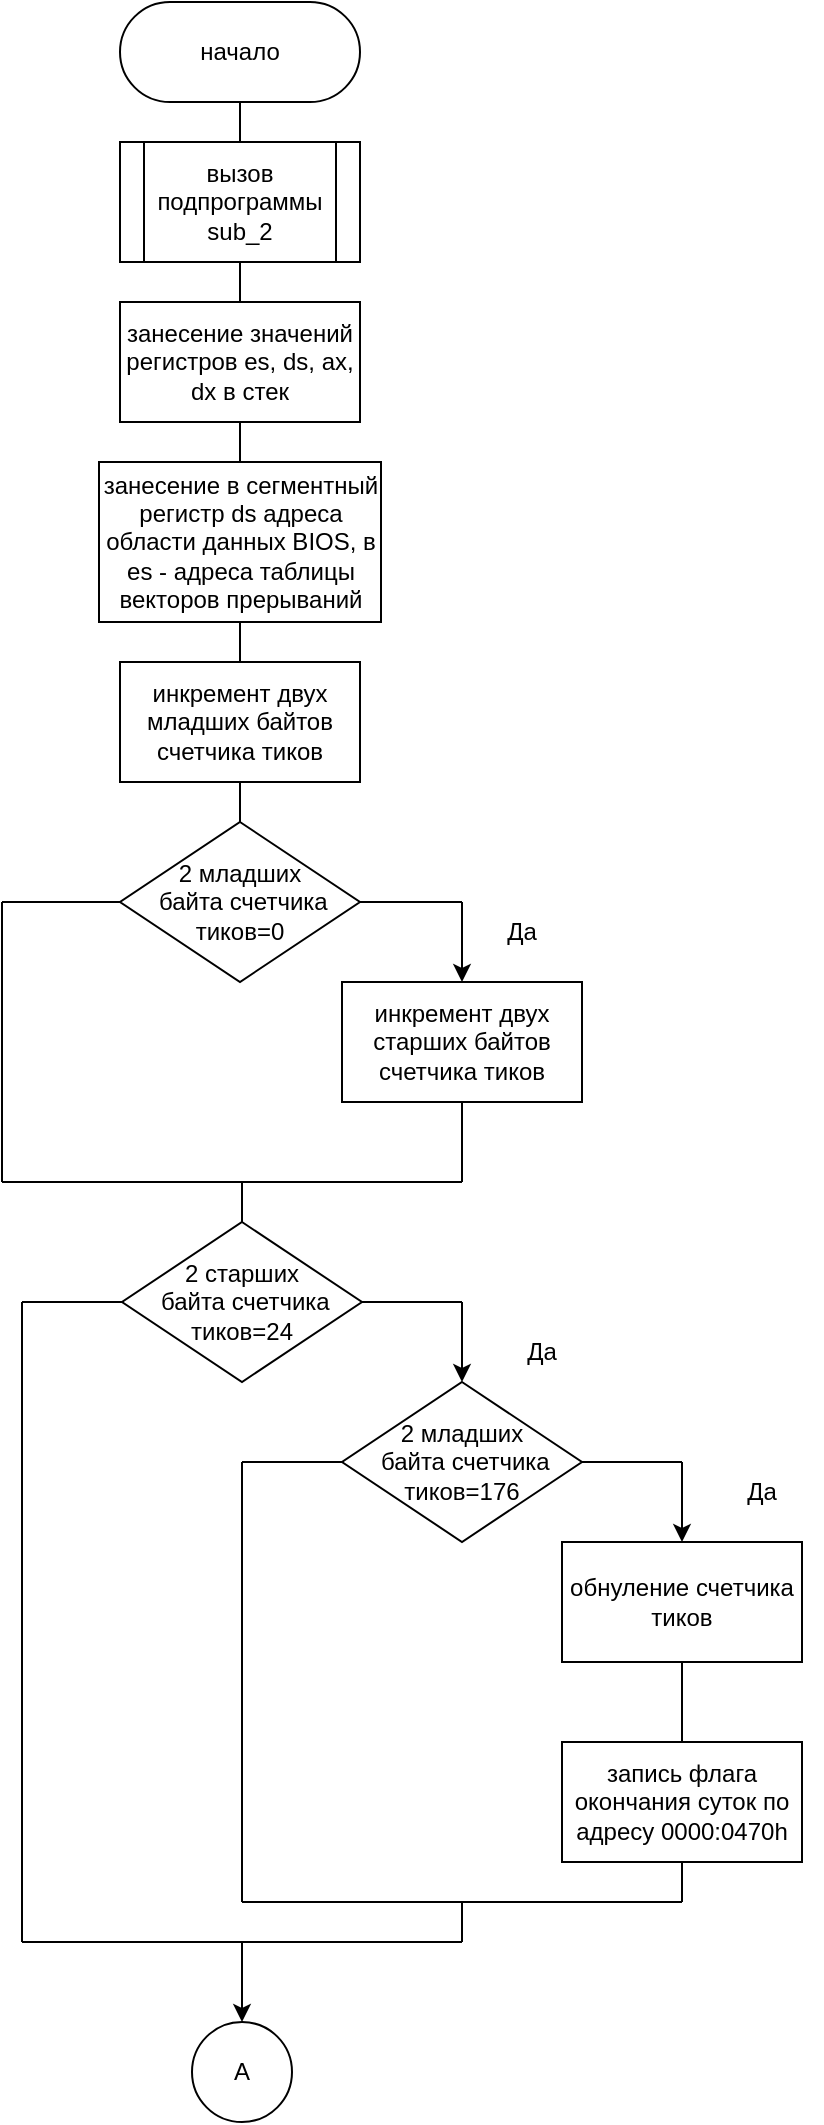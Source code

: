 <mxfile version="20.3.6" type="device"><diagram id="PKrw68s-FcHz-RrZCr9i" name="Page-1"><mxGraphModel dx="990" dy="567" grid="1" gridSize="10" guides="1" tooltips="1" connect="1" arrows="1" fold="1" page="1" pageScale="1" pageWidth="827" pageHeight="1169" math="0" shadow="0"><root><mxCell id="0"/><mxCell id="1" parent="0"/><mxCell id="Gvd8Ezxa3fLg7O33Pl0G-1" value="начало" style="rounded=1;whiteSpace=wrap;html=1;arcSize=50;" parent="1" vertex="1"><mxGeometry x="319" y="310" width="120" height="50" as="geometry"/></mxCell><mxCell id="hFM9xtOMR4Tgk8_v2ky5-1" value="вызов подпрограммы sub_2" style="shape=process;whiteSpace=wrap;html=1;backgroundOutline=1;" parent="1" vertex="1"><mxGeometry x="319" y="380" width="120" height="60" as="geometry"/></mxCell><mxCell id="hFM9xtOMR4Tgk8_v2ky5-2" value="занесение значений регистров es, ds, ax, dx в стек" style="rounded=0;whiteSpace=wrap;html=1;" parent="1" vertex="1"><mxGeometry x="319" y="460" width="120" height="60" as="geometry"/></mxCell><mxCell id="hFM9xtOMR4Tgk8_v2ky5-3" value="занесение в сегментный регистр ds адреса области данных BIOS, в es - адреса таблицы векторов прерываний" style="rounded=0;whiteSpace=wrap;html=1;" parent="1" vertex="1"><mxGeometry x="308.5" y="540" width="141" height="80" as="geometry"/></mxCell><mxCell id="hFM9xtOMR4Tgk8_v2ky5-4" value="инкремент двух младших байтов счетчика тиков" style="rounded=0;whiteSpace=wrap;html=1;" parent="1" vertex="1"><mxGeometry x="319" y="640" width="120" height="60" as="geometry"/></mxCell><mxCell id="hFM9xtOMR4Tgk8_v2ky5-5" value="2 младших&lt;br&gt;&amp;nbsp;байта счетчика тиков=0" style="rhombus;whiteSpace=wrap;html=1;" parent="1" vertex="1"><mxGeometry x="319" y="720" width="120" height="80" as="geometry"/></mxCell><mxCell id="hFM9xtOMR4Tgk8_v2ky5-6" value="" style="endArrow=none;html=1;rounded=0;exitX=1;exitY=0.5;exitDx=0;exitDy=0;" parent="1" source="hFM9xtOMR4Tgk8_v2ky5-5" edge="1"><mxGeometry width="50" height="50" relative="1" as="geometry"><mxPoint x="390" y="760" as="sourcePoint"/><mxPoint x="490" y="760" as="targetPoint"/></mxGeometry></mxCell><mxCell id="hFM9xtOMR4Tgk8_v2ky5-7" value="" style="endArrow=classic;html=1;rounded=0;" parent="1" edge="1"><mxGeometry width="50" height="50" relative="1" as="geometry"><mxPoint x="490" y="760" as="sourcePoint"/><mxPoint x="490" y="800" as="targetPoint"/></mxGeometry></mxCell><mxCell id="hFM9xtOMR4Tgk8_v2ky5-8" value="инкремент двух старших байтов счетчика тиков" style="rounded=0;whiteSpace=wrap;html=1;" parent="1" vertex="1"><mxGeometry x="430" y="800" width="120" height="60" as="geometry"/></mxCell><mxCell id="hFM9xtOMR4Tgk8_v2ky5-9" value="Да" style="text;html=1;strokeColor=none;fillColor=none;align=center;verticalAlign=middle;whiteSpace=wrap;rounded=0;" parent="1" vertex="1"><mxGeometry x="490" y="760" width="60" height="30" as="geometry"/></mxCell><mxCell id="hFM9xtOMR4Tgk8_v2ky5-10" value="" style="endArrow=none;html=1;rounded=0;exitX=0;exitY=0.5;exitDx=0;exitDy=0;" parent="1" source="hFM9xtOMR4Tgk8_v2ky5-5" edge="1"><mxGeometry width="50" height="50" relative="1" as="geometry"><mxPoint x="390" y="750" as="sourcePoint"/><mxPoint x="260" y="760" as="targetPoint"/></mxGeometry></mxCell><mxCell id="hFM9xtOMR4Tgk8_v2ky5-11" value="" style="endArrow=none;html=1;rounded=0;" parent="1" edge="1"><mxGeometry width="50" height="50" relative="1" as="geometry"><mxPoint x="260" y="900" as="sourcePoint"/><mxPoint x="260" y="760" as="targetPoint"/></mxGeometry></mxCell><mxCell id="hFM9xtOMR4Tgk8_v2ky5-12" value="" style="endArrow=none;html=1;rounded=0;entryX=0.5;entryY=1;entryDx=0;entryDy=0;" parent="1" target="hFM9xtOMR4Tgk8_v2ky5-8" edge="1"><mxGeometry width="50" height="50" relative="1" as="geometry"><mxPoint x="490" y="900" as="sourcePoint"/><mxPoint x="440" y="800" as="targetPoint"/></mxGeometry></mxCell><mxCell id="hFM9xtOMR4Tgk8_v2ky5-13" value="" style="endArrow=none;html=1;rounded=0;" parent="1" edge="1"><mxGeometry width="50" height="50" relative="1" as="geometry"><mxPoint x="260" y="900" as="sourcePoint"/><mxPoint x="490" y="900" as="targetPoint"/></mxGeometry></mxCell><mxCell id="hFM9xtOMR4Tgk8_v2ky5-14" value="" style="endArrow=none;html=1;rounded=0;entryX=0.5;entryY=0;entryDx=0;entryDy=0;" parent="1" target="hFM9xtOMR4Tgk8_v2ky5-20" edge="1"><mxGeometry width="50" height="50" relative="1" as="geometry"><mxPoint x="380" y="900" as="sourcePoint"/><mxPoint x="380" y="920" as="targetPoint"/></mxGeometry></mxCell><mxCell id="hFM9xtOMR4Tgk8_v2ky5-15" value="" style="endArrow=none;html=1;rounded=0;entryX=0.5;entryY=1;entryDx=0;entryDy=0;exitX=0.5;exitY=0;exitDx=0;exitDy=0;" parent="1" source="hFM9xtOMR4Tgk8_v2ky5-1" target="Gvd8Ezxa3fLg7O33Pl0G-1" edge="1"><mxGeometry width="50" height="50" relative="1" as="geometry"><mxPoint x="500" y="370" as="sourcePoint"/><mxPoint x="440" y="700" as="targetPoint"/></mxGeometry></mxCell><mxCell id="hFM9xtOMR4Tgk8_v2ky5-16" value="" style="endArrow=none;html=1;rounded=0;entryX=0.5;entryY=1;entryDx=0;entryDy=0;exitX=0.5;exitY=0;exitDx=0;exitDy=0;" parent="1" source="hFM9xtOMR4Tgk8_v2ky5-2" target="hFM9xtOMR4Tgk8_v2ky5-1" edge="1"><mxGeometry width="50" height="50" relative="1" as="geometry"><mxPoint x="530" y="490" as="sourcePoint"/><mxPoint x="440" y="500" as="targetPoint"/></mxGeometry></mxCell><mxCell id="hFM9xtOMR4Tgk8_v2ky5-17" value="" style="endArrow=none;html=1;rounded=0;entryX=0.5;entryY=1;entryDx=0;entryDy=0;exitX=0.5;exitY=0;exitDx=0;exitDy=0;" parent="1" source="hFM9xtOMR4Tgk8_v2ky5-3" target="hFM9xtOMR4Tgk8_v2ky5-2" edge="1"><mxGeometry width="50" height="50" relative="1" as="geometry"><mxPoint x="390" y="550" as="sourcePoint"/><mxPoint x="440" y="500" as="targetPoint"/></mxGeometry></mxCell><mxCell id="hFM9xtOMR4Tgk8_v2ky5-18" value="" style="endArrow=none;html=1;rounded=0;entryX=0.5;entryY=1;entryDx=0;entryDy=0;exitX=0.5;exitY=0;exitDx=0;exitDy=0;" parent="1" source="hFM9xtOMR4Tgk8_v2ky5-4" target="hFM9xtOMR4Tgk8_v2ky5-3" edge="1"><mxGeometry width="50" height="50" relative="1" as="geometry"><mxPoint x="390" y="550" as="sourcePoint"/><mxPoint x="440" y="500" as="targetPoint"/></mxGeometry></mxCell><mxCell id="hFM9xtOMR4Tgk8_v2ky5-19" value="" style="endArrow=none;html=1;rounded=0;entryX=0.5;entryY=1;entryDx=0;entryDy=0;exitX=0.5;exitY=0;exitDx=0;exitDy=0;" parent="1" source="hFM9xtOMR4Tgk8_v2ky5-5" target="hFM9xtOMR4Tgk8_v2ky5-4" edge="1"><mxGeometry width="50" height="50" relative="1" as="geometry"><mxPoint x="390" y="650" as="sourcePoint"/><mxPoint x="440" y="600" as="targetPoint"/></mxGeometry></mxCell><mxCell id="hFM9xtOMR4Tgk8_v2ky5-20" value="2 старших&lt;br&gt;&amp;nbsp;байта счетчика тиков=24" style="rhombus;whiteSpace=wrap;html=1;" parent="1" vertex="1"><mxGeometry x="320" y="920" width="120" height="80" as="geometry"/></mxCell><mxCell id="hFM9xtOMR4Tgk8_v2ky5-21" value="" style="endArrow=none;html=1;rounded=0;exitX=1;exitY=0.5;exitDx=0;exitDy=0;" parent="1" source="hFM9xtOMR4Tgk8_v2ky5-20" edge="1"><mxGeometry width="50" height="50" relative="1" as="geometry"><mxPoint x="390" y="1050" as="sourcePoint"/><mxPoint x="490" y="960" as="targetPoint"/></mxGeometry></mxCell><mxCell id="hFM9xtOMR4Tgk8_v2ky5-22" value="" style="endArrow=classic;html=1;rounded=0;entryX=0.5;entryY=0;entryDx=0;entryDy=0;" parent="1" target="hFM9xtOMR4Tgk8_v2ky5-24" edge="1"><mxGeometry width="50" height="50" relative="1" as="geometry"><mxPoint x="490" y="960" as="sourcePoint"/><mxPoint x="490" y="1000" as="targetPoint"/></mxGeometry></mxCell><mxCell id="hFM9xtOMR4Tgk8_v2ky5-23" value="Да" style="text;html=1;strokeColor=none;fillColor=none;align=center;verticalAlign=middle;whiteSpace=wrap;rounded=0;" parent="1" vertex="1"><mxGeometry x="500" y="970" width="60" height="30" as="geometry"/></mxCell><mxCell id="hFM9xtOMR4Tgk8_v2ky5-24" value="2 младших&lt;br&gt;&amp;nbsp;байта счетчика тиков=176" style="rhombus;whiteSpace=wrap;html=1;" parent="1" vertex="1"><mxGeometry x="430" y="1000" width="120" height="80" as="geometry"/></mxCell><mxCell id="hFM9xtOMR4Tgk8_v2ky5-25" value="" style="endArrow=none;html=1;rounded=0;exitX=1;exitY=0.5;exitDx=0;exitDy=0;" parent="1" source="hFM9xtOMR4Tgk8_v2ky5-24" edge="1"><mxGeometry width="50" height="50" relative="1" as="geometry"><mxPoint x="450" y="970" as="sourcePoint"/><mxPoint x="600" y="1040" as="targetPoint"/></mxGeometry></mxCell><mxCell id="hFM9xtOMR4Tgk8_v2ky5-26" value="" style="endArrow=classic;html=1;rounded=0;entryX=0.5;entryY=0;entryDx=0;entryDy=0;" parent="1" target="hFM9xtOMR4Tgk8_v2ky5-27" edge="1"><mxGeometry width="50" height="50" relative="1" as="geometry"><mxPoint x="600" y="1040" as="sourcePoint"/><mxPoint x="600" y="1080" as="targetPoint"/></mxGeometry></mxCell><mxCell id="hFM9xtOMR4Tgk8_v2ky5-27" value="обнуление счетчика тиков" style="rounded=0;whiteSpace=wrap;html=1;" parent="1" vertex="1"><mxGeometry x="540" y="1080" width="120" height="60" as="geometry"/></mxCell><mxCell id="hFM9xtOMR4Tgk8_v2ky5-29" value="запись флага окончания суток по адресу 0000:0470h" style="rounded=0;whiteSpace=wrap;html=1;" parent="1" vertex="1"><mxGeometry x="540" y="1180" width="120" height="60" as="geometry"/></mxCell><mxCell id="hFM9xtOMR4Tgk8_v2ky5-30" value="" style="endArrow=none;html=1;rounded=0;entryX=0;entryY=0.5;entryDx=0;entryDy=0;" parent="1" target="hFM9xtOMR4Tgk8_v2ky5-24" edge="1"><mxGeometry width="50" height="50" relative="1" as="geometry"><mxPoint x="380" y="1040" as="sourcePoint"/><mxPoint x="440" y="1080" as="targetPoint"/></mxGeometry></mxCell><mxCell id="hFM9xtOMR4Tgk8_v2ky5-31" value="" style="endArrow=none;html=1;rounded=0;" parent="1" edge="1"><mxGeometry width="50" height="50" relative="1" as="geometry"><mxPoint x="380" y="1260" as="sourcePoint"/><mxPoint x="380" y="1040" as="targetPoint"/></mxGeometry></mxCell><mxCell id="hFM9xtOMR4Tgk8_v2ky5-32" value="" style="endArrow=none;html=1;rounded=0;entryX=0.5;entryY=1;entryDx=0;entryDy=0;" parent="1" target="hFM9xtOMR4Tgk8_v2ky5-29" edge="1"><mxGeometry width="50" height="50" relative="1" as="geometry"><mxPoint x="600" y="1260" as="sourcePoint"/><mxPoint x="440" y="1080" as="targetPoint"/></mxGeometry></mxCell><mxCell id="hFM9xtOMR4Tgk8_v2ky5-33" value="" style="endArrow=none;html=1;rounded=0;" parent="1" edge="1"><mxGeometry width="50" height="50" relative="1" as="geometry"><mxPoint x="380" y="1260" as="sourcePoint"/><mxPoint x="600" y="1260" as="targetPoint"/></mxGeometry></mxCell><mxCell id="hFM9xtOMR4Tgk8_v2ky5-34" value="" style="endArrow=none;html=1;rounded=0;entryX=0;entryY=0.5;entryDx=0;entryDy=0;" parent="1" target="hFM9xtOMR4Tgk8_v2ky5-20" edge="1"><mxGeometry width="50" height="50" relative="1" as="geometry"><mxPoint x="270" y="960" as="sourcePoint"/><mxPoint x="440" y="1080" as="targetPoint"/></mxGeometry></mxCell><mxCell id="hFM9xtOMR4Tgk8_v2ky5-35" value="" style="endArrow=none;html=1;rounded=0;" parent="1" edge="1"><mxGeometry width="50" height="50" relative="1" as="geometry"><mxPoint x="270" y="1280" as="sourcePoint"/><mxPoint x="270" y="960" as="targetPoint"/></mxGeometry></mxCell><mxCell id="hFM9xtOMR4Tgk8_v2ky5-36" value="" style="endArrow=none;html=1;rounded=0;" parent="1" edge="1"><mxGeometry width="50" height="50" relative="1" as="geometry"><mxPoint x="490" y="1280" as="sourcePoint"/><mxPoint x="490" y="1260" as="targetPoint"/></mxGeometry></mxCell><mxCell id="hFM9xtOMR4Tgk8_v2ky5-37" value="" style="endArrow=none;html=1;rounded=0;" parent="1" edge="1"><mxGeometry width="50" height="50" relative="1" as="geometry"><mxPoint x="270" y="1280" as="sourcePoint"/><mxPoint x="490" y="1280" as="targetPoint"/></mxGeometry></mxCell><mxCell id="hFM9xtOMR4Tgk8_v2ky5-38" value="" style="endArrow=classic;html=1;rounded=0;" parent="1" edge="1"><mxGeometry width="50" height="50" relative="1" as="geometry"><mxPoint x="380" y="1280" as="sourcePoint"/><mxPoint x="380" y="1320" as="targetPoint"/></mxGeometry></mxCell><mxCell id="hFM9xtOMR4Tgk8_v2ky5-40" value="A" style="ellipse;whiteSpace=wrap;html=1;aspect=fixed;" parent="1" vertex="1"><mxGeometry x="355" y="1320" width="50" height="50" as="geometry"/></mxCell><mxCell id="7JiVXd0V9jsP06bWK5zH-1" value="Да" style="text;html=1;strokeColor=none;fillColor=none;align=center;verticalAlign=middle;whiteSpace=wrap;rounded=0;" parent="1" vertex="1"><mxGeometry x="610" y="1040" width="60" height="30" as="geometry"/></mxCell><mxCell id="7JiVXd0V9jsP06bWK5zH-2" value="" style="endArrow=none;html=1;rounded=0;entryX=0.5;entryY=1;entryDx=0;entryDy=0;exitX=0.5;exitY=0;exitDx=0;exitDy=0;" parent="1" source="hFM9xtOMR4Tgk8_v2ky5-29" target="hFM9xtOMR4Tgk8_v2ky5-27" edge="1"><mxGeometry width="50" height="50" relative="1" as="geometry"><mxPoint x="390" y="1020" as="sourcePoint"/><mxPoint x="440" y="970" as="targetPoint"/></mxGeometry></mxCell></root></mxGraphModel></diagram></mxfile>